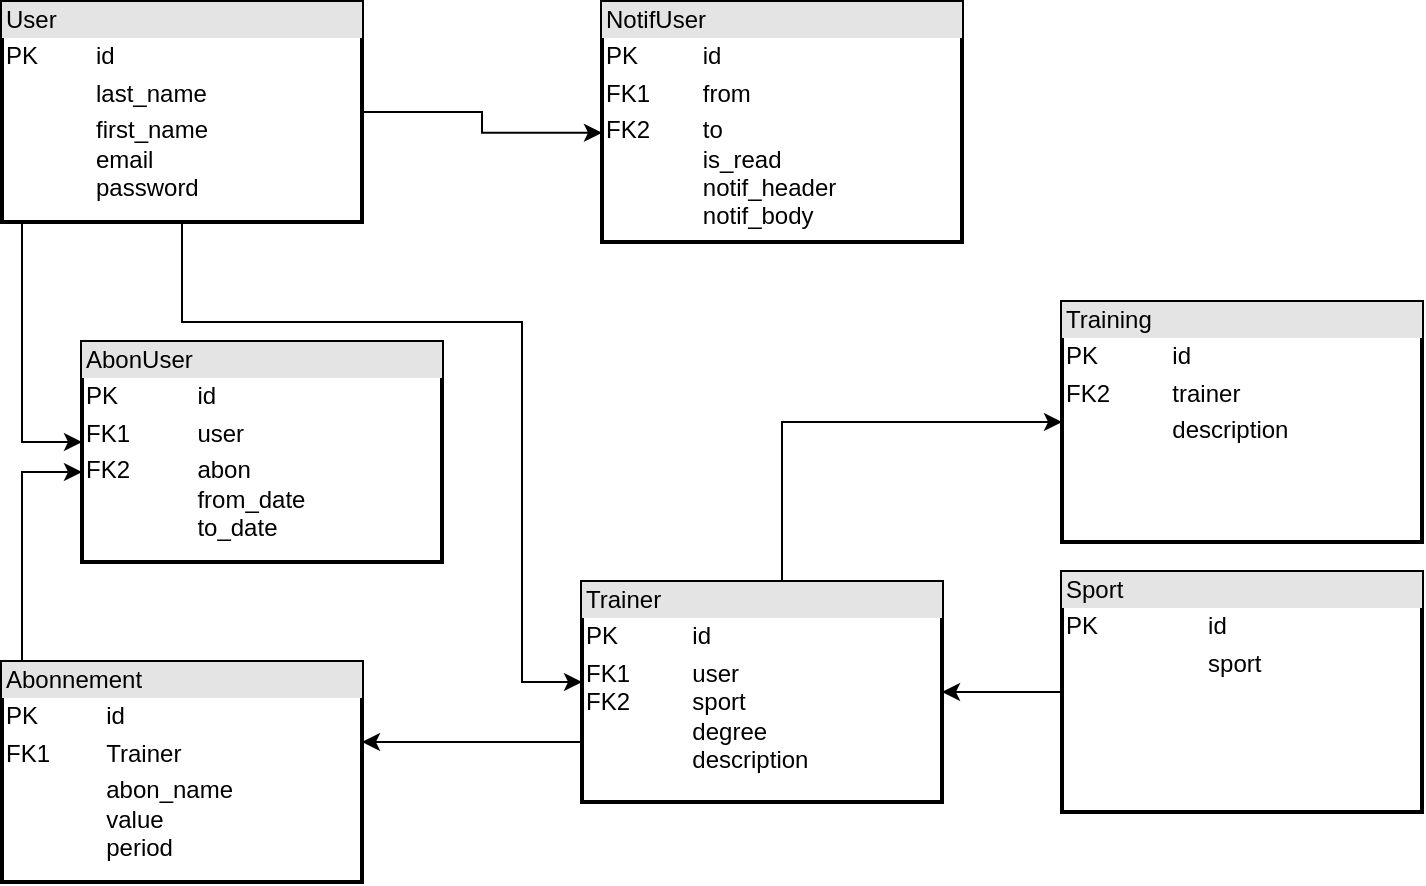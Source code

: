 <mxfile version="21.1.2" type="device">
  <diagram id="C5RBs43oDa-KdzZeNtuy" name="Page-1">
    <mxGraphModel dx="819" dy="482" grid="1" gridSize="10" guides="1" tooltips="1" connect="1" arrows="1" fold="1" page="1" pageScale="1" pageWidth="827" pageHeight="1169" math="0" shadow="0">
      <root>
        <mxCell id="WIyWlLk6GJQsqaUBKTNV-0" />
        <mxCell id="WIyWlLk6GJQsqaUBKTNV-1" parent="WIyWlLk6GJQsqaUBKTNV-0" />
        <mxCell id="3OdRbVFyfGtOdz7495lo-8" style="edgeStyle=orthogonalEdgeStyle;rounded=0;orthogonalLoop=1;jettySize=auto;html=1;" parent="WIyWlLk6GJQsqaUBKTNV-1" source="Ox07fApvP1ipRbBaO448-0" target="Ox07fApvP1ipRbBaO448-3" edge="1">
          <mxGeometry relative="1" as="geometry">
            <Array as="points">
              <mxPoint x="20" y="350" />
            </Array>
          </mxGeometry>
        </mxCell>
        <mxCell id="3OdRbVFyfGtOdz7495lo-11" value="" style="edgeStyle=orthogonalEdgeStyle;rounded=0;orthogonalLoop=1;jettySize=auto;html=1;" parent="WIyWlLk6GJQsqaUBKTNV-1" source="Ox07fApvP1ipRbBaO448-0" target="3OdRbVFyfGtOdz7495lo-9" edge="1">
          <mxGeometry relative="1" as="geometry">
            <mxPoint x="300" y="590" as="targetPoint" />
            <Array as="points">
              <mxPoint x="100" y="290" />
              <mxPoint x="270" y="290" />
              <mxPoint x="270" y="470" />
            </Array>
          </mxGeometry>
        </mxCell>
        <mxCell id="3qdNM9PAVJsLDBpXJMhg-9" style="edgeStyle=orthogonalEdgeStyle;rounded=0;orthogonalLoop=1;jettySize=auto;html=1;entryX=0;entryY=0.545;entryDx=0;entryDy=0;entryPerimeter=0;" parent="WIyWlLk6GJQsqaUBKTNV-1" source="Ox07fApvP1ipRbBaO448-0" target="3qdNM9PAVJsLDBpXJMhg-5" edge="1">
          <mxGeometry relative="1" as="geometry" />
        </mxCell>
        <mxCell id="Ox07fApvP1ipRbBaO448-0" value="&lt;div style=&quot;box-sizing:border-box;width:100%;background:#e4e4e4;padding:2px;&quot;&gt;User&lt;/div&gt;&lt;table style=&quot;width:100%;font-size:1em;&quot; cellpadding=&quot;2&quot; cellspacing=&quot;0&quot;&gt;&lt;tbody&gt;&lt;tr&gt;&lt;td&gt;PK&lt;/td&gt;&lt;td&gt;id&lt;/td&gt;&lt;/tr&gt;&lt;tr&gt;&lt;td&gt;&lt;br&gt;&lt;/td&gt;&lt;td&gt;last_name&lt;/td&gt;&lt;/tr&gt;&lt;tr&gt;&lt;td&gt;&lt;/td&gt;&lt;td&gt;first_name&lt;br&gt;email&lt;br&gt;password&lt;br&gt;&lt;br&gt;&lt;/td&gt;&lt;/tr&gt;&lt;/tbody&gt;&lt;/table&gt;" style="verticalAlign=top;align=left;overflow=fill;html=1;strokeWidth=2;" parent="WIyWlLk6GJQsqaUBKTNV-1" vertex="1">
          <mxGeometry x="10" y="130" width="180" height="110" as="geometry" />
        </mxCell>
        <mxCell id="Ox07fApvP1ipRbBaO448-1" value="&lt;div style=&quot;box-sizing:border-box;width:100%;background:#e4e4e4;padding:2px;&quot;&gt;Training&lt;/div&gt;&lt;table style=&quot;width:100%;font-size:1em;&quot; cellpadding=&quot;2&quot; cellspacing=&quot;0&quot;&gt;&lt;tbody&gt;&lt;tr&gt;&lt;td&gt;PK&lt;/td&gt;&lt;td&gt;id&lt;/td&gt;&lt;/tr&gt;&lt;tr&gt;&lt;td&gt;FK2&lt;br&gt;&lt;/td&gt;&lt;td&gt;trainer&lt;br&gt;&lt;/td&gt;&lt;/tr&gt;&lt;tr&gt;&lt;td&gt;&lt;br&gt;&lt;/td&gt;&lt;td&gt;description&lt;/td&gt;&lt;/tr&gt;&lt;/tbody&gt;&lt;/table&gt;" style="verticalAlign=top;align=left;overflow=fill;html=1;strokeWidth=2;" parent="WIyWlLk6GJQsqaUBKTNV-1" vertex="1">
          <mxGeometry x="540" y="280" width="180" height="120" as="geometry" />
        </mxCell>
        <mxCell id="sq3mbQ8qMSiNL-MaS_wv-0" value="" style="edgeStyle=orthogonalEdgeStyle;rounded=0;orthogonalLoop=1;jettySize=auto;html=1;" parent="WIyWlLk6GJQsqaUBKTNV-1" source="Ox07fApvP1ipRbBaO448-2" target="3OdRbVFyfGtOdz7495lo-9" edge="1">
          <mxGeometry relative="1" as="geometry" />
        </mxCell>
        <mxCell id="Ox07fApvP1ipRbBaO448-2" value="&lt;div style=&quot;box-sizing:border-box;width:100%;background:#e4e4e4;padding:2px;&quot;&gt;Sport&lt;/div&gt;&lt;table style=&quot;width:100%;font-size:1em;&quot; cellpadding=&quot;2&quot; cellspacing=&quot;0&quot;&gt;&lt;tbody&gt;&lt;tr&gt;&lt;td&gt;PK&lt;/td&gt;&lt;td&gt;id&lt;/td&gt;&lt;/tr&gt;&lt;tr&gt;&lt;td&gt;&lt;br&gt;&lt;/td&gt;&lt;td&gt;sport&lt;/td&gt;&lt;/tr&gt;&lt;/tbody&gt;&lt;/table&gt;&lt;br&gt;" style="verticalAlign=top;align=left;overflow=fill;html=1;strokeWidth=2;" parent="WIyWlLk6GJQsqaUBKTNV-1" vertex="1">
          <mxGeometry x="540" y="415" width="180" height="120" as="geometry" />
        </mxCell>
        <mxCell id="Ox07fApvP1ipRbBaO448-3" value="&lt;div style=&quot;box-sizing:border-box;width:100%;background:#e4e4e4;padding:2px;&quot;&gt;AbonUser&lt;/div&gt;&lt;table style=&quot;width:100%;font-size:1em;&quot; cellpadding=&quot;2&quot; cellspacing=&quot;0&quot;&gt;&lt;tbody&gt;&lt;tr&gt;&lt;td&gt;PK&lt;/td&gt;&lt;td&gt;id&lt;/td&gt;&lt;/tr&gt;&lt;tr&gt;&lt;td&gt;FK1&lt;/td&gt;&lt;td&gt;user&lt;/td&gt;&lt;/tr&gt;&lt;tr&gt;&lt;td&gt;FK2&lt;br&gt;&lt;br&gt;&lt;br&gt;&lt;br&gt;&lt;/td&gt;&lt;td&gt;abon&lt;br&gt;from_date&lt;br&gt;to_date&lt;br&gt;&lt;br&gt;&lt;/td&gt;&lt;/tr&gt;&lt;/tbody&gt;&lt;/table&gt;" style="verticalAlign=top;align=left;overflow=fill;html=1;strokeWidth=2;" parent="WIyWlLk6GJQsqaUBKTNV-1" vertex="1">
          <mxGeometry x="50" y="300" width="180" height="110" as="geometry" />
        </mxCell>
        <mxCell id="3OdRbVFyfGtOdz7495lo-5" style="edgeStyle=orthogonalEdgeStyle;rounded=0;orthogonalLoop=1;jettySize=auto;html=1;" parent="WIyWlLk6GJQsqaUBKTNV-1" source="Ox07fApvP1ipRbBaO448-4" target="Ox07fApvP1ipRbBaO448-3" edge="1">
          <mxGeometry relative="1" as="geometry">
            <Array as="points">
              <mxPoint x="20" y="365" />
            </Array>
          </mxGeometry>
        </mxCell>
        <mxCell id="Ox07fApvP1ipRbBaO448-4" value="&lt;div style=&quot;box-sizing:border-box;width:100%;background:#e4e4e4;padding:2px;&quot;&gt;Abonnement&lt;/div&gt;&lt;table style=&quot;width:100%;font-size:1em;&quot; cellpadding=&quot;2&quot; cellspacing=&quot;0&quot;&gt;&lt;tbody&gt;&lt;tr&gt;&lt;td&gt;PK&lt;/td&gt;&lt;td&gt;id&lt;/td&gt;&lt;/tr&gt;&lt;tr&gt;&lt;td&gt;FK1&lt;br&gt;&lt;/td&gt;&lt;td&gt;Trainer&lt;/td&gt;&lt;/tr&gt;&lt;tr&gt;&lt;td&gt;&lt;/td&gt;&lt;td&gt;abon_name&lt;br&gt;value&lt;br&gt;period&lt;/td&gt;&lt;/tr&gt;&lt;/tbody&gt;&lt;/table&gt;" style="verticalAlign=top;align=left;overflow=fill;html=1;strokeWidth=2;" parent="WIyWlLk6GJQsqaUBKTNV-1" vertex="1">
          <mxGeometry x="10" y="460" width="180" height="110" as="geometry" />
        </mxCell>
        <mxCell id="3OdRbVFyfGtOdz7495lo-10" value="" style="edgeStyle=orthogonalEdgeStyle;rounded=0;orthogonalLoop=1;jettySize=auto;html=1;" parent="WIyWlLk6GJQsqaUBKTNV-1" source="3OdRbVFyfGtOdz7495lo-9" target="Ox07fApvP1ipRbBaO448-4" edge="1">
          <mxGeometry relative="1" as="geometry">
            <Array as="points">
              <mxPoint x="290" y="500" />
              <mxPoint x="290" y="500" />
            </Array>
          </mxGeometry>
        </mxCell>
        <mxCell id="3OdRbVFyfGtOdz7495lo-13" value="" style="edgeStyle=orthogonalEdgeStyle;rounded=0;orthogonalLoop=1;jettySize=auto;html=1;entryX=0;entryY=0.5;entryDx=0;entryDy=0;" parent="WIyWlLk6GJQsqaUBKTNV-1" source="3OdRbVFyfGtOdz7495lo-9" target="Ox07fApvP1ipRbBaO448-1" edge="1">
          <mxGeometry relative="1" as="geometry">
            <Array as="points">
              <mxPoint x="400" y="340" />
            </Array>
          </mxGeometry>
        </mxCell>
        <mxCell id="3OdRbVFyfGtOdz7495lo-9" value="&lt;div style=&quot;box-sizing:border-box;width:100%;background:#e4e4e4;padding:2px;&quot;&gt;Trainer&lt;/div&gt;&lt;table style=&quot;width:100%;font-size:1em;&quot; cellpadding=&quot;2&quot; cellspacing=&quot;0&quot;&gt;&lt;tbody&gt;&lt;tr&gt;&lt;td&gt;PK&lt;/td&gt;&lt;td&gt;id&lt;/td&gt;&lt;/tr&gt;&lt;tr&gt;&lt;td&gt;FK1&lt;br&gt;FK2&lt;br&gt;&lt;br&gt;&lt;br&gt;&lt;br&gt;&lt;/td&gt;&lt;td&gt;user&lt;br&gt;sport&lt;br&gt;degree&lt;br&gt;description&lt;br&gt;&lt;br&gt;&lt;/td&gt;&lt;/tr&gt;&lt;/tbody&gt;&lt;/table&gt;" style="verticalAlign=top;align=left;overflow=fill;html=1;strokeWidth=2;" parent="WIyWlLk6GJQsqaUBKTNV-1" vertex="1">
          <mxGeometry x="300" y="420" width="180" height="110" as="geometry" />
        </mxCell>
        <mxCell id="3qdNM9PAVJsLDBpXJMhg-5" value="&lt;div style=&quot;box-sizing:border-box;width:100%;background:#e4e4e4;padding:2px;&quot;&gt;NotifUser&lt;/div&gt;&lt;table style=&quot;width:100%;font-size:1em;&quot; cellpadding=&quot;2&quot; cellspacing=&quot;0&quot;&gt;&lt;tbody&gt;&lt;tr&gt;&lt;td&gt;PK&lt;/td&gt;&lt;td&gt;id&lt;/td&gt;&lt;/tr&gt;&lt;tr&gt;&lt;td&gt;FK1&lt;/td&gt;&lt;td&gt;from&lt;/td&gt;&lt;/tr&gt;&lt;tr&gt;&lt;td&gt;FK2&lt;br&gt;&lt;br&gt;&lt;br&gt;&lt;br&gt;&lt;br&gt;&lt;/td&gt;&lt;td&gt;to&lt;br&gt;is_read&lt;br&gt;notif_header&lt;br&gt;notif_body&lt;br&gt;&lt;br&gt;&lt;/td&gt;&lt;/tr&gt;&lt;/tbody&gt;&lt;/table&gt;" style="verticalAlign=top;align=left;overflow=fill;html=1;strokeWidth=2;" parent="WIyWlLk6GJQsqaUBKTNV-1" vertex="1">
          <mxGeometry x="310" y="130" width="180" height="120" as="geometry" />
        </mxCell>
      </root>
    </mxGraphModel>
  </diagram>
</mxfile>

